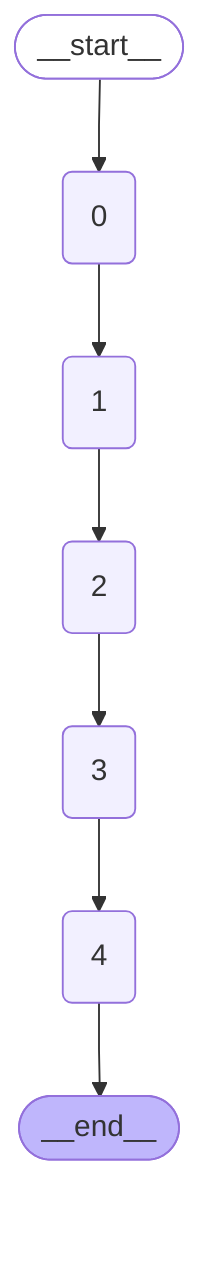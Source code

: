 ---
config:
  flowchart:
    curve: linear
---
graph TD;
        __start__([<p>__start__</p>]):::first
        0(0)
        1(1)
        2(2)
        3(3)
        4(4)
        __end__([<p>__end__</p>]):::last
        0 --> 1;
        1 --> 2;
        2 --> 3;
        3 --> 4;
        4 --> __end__;
        __start__ --> 0;
        classDef default fill:#f2f0ff,line-height:1.2
        classDef first fill-opacity:0
        classDef last fill:#bfb6fc